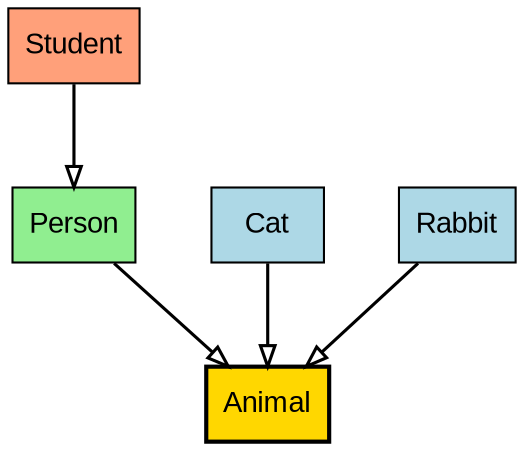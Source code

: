 digraph class_hierarchy {
    node [shape=box, style="filled", color="black", fillcolor="lightblue", fontname="Arial"];
    edge [arrowhead=empty, penwidth=1.5];

    // Parent class
    Animal [fillcolor="#FFD700", label="Animal", fontsize=14, penwidth=2];

    // Child classes
    Person [fillcolor="#90EE90", label="Person"];
    Cat [fillcolor="#ADD8E6", label="Cat"];
    Rabbit [fillcolor="#ADD8E6", label="Rabbit"];

    // Grandchild class
    Student [fillcolor="#FFA07A", label="Student"];

    // Inheritance relationships
    Person -> Animal;
    Cat -> Animal;
    Rabbit -> Animal;
    Student -> Person;

    // Layout settings
    rankdir=TB;
    nodesep=0.5;
    ranksep=0.7;
}